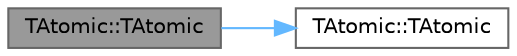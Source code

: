 digraph "TAtomic::TAtomic"
{
 // INTERACTIVE_SVG=YES
 // LATEX_PDF_SIZE
  bgcolor="transparent";
  edge [fontname=Helvetica,fontsize=10,labelfontname=Helvetica,labelfontsize=10];
  node [fontname=Helvetica,fontsize=10,shape=box,height=0.2,width=0.4];
  rankdir="LR";
  Node1 [id="Node000001",label="TAtomic::TAtomic",height=0.2,width=0.4,color="gray40", fillcolor="grey60", style="filled", fontcolor="black",tooltip=" "];
  Node1 -> Node2 [id="edge1_Node000001_Node000002",color="steelblue1",style="solid",tooltip=" "];
  Node2 [id="Node000002",label="TAtomic::TAtomic",height=0.2,width=0.4,color="grey40", fillcolor="white", style="filled",URL="$d8/ddb/classTAtomic.html#a6a34ea3779d9261fffe76406d4565c1d",tooltip="Default initializes the element type."];
}
